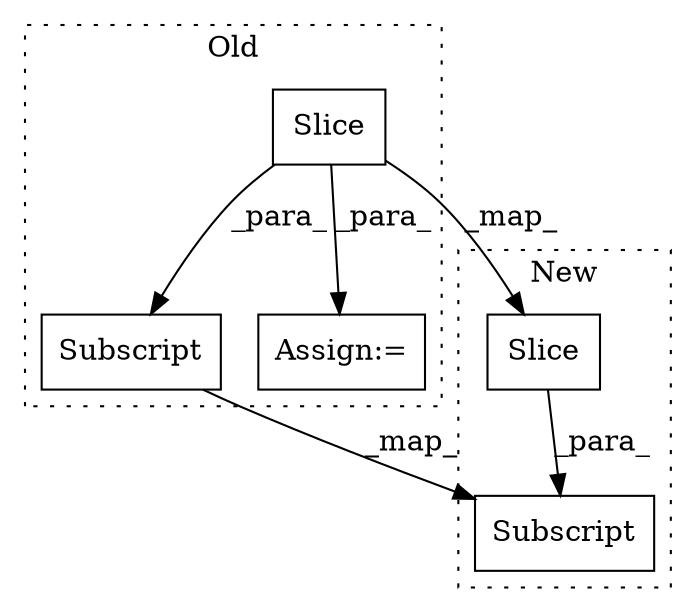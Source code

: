 digraph G {
subgraph cluster0 {
1 [label="Slice" a="80" s="1876" l="8" shape="box"];
3 [label="Subscript" a="63" s="1861,0" l="24,0" shape="box"];
5 [label="Assign:=" a="68" s="1858" l="3" shape="box"];
label = "Old";
style="dotted";
}
subgraph cluster1 {
2 [label="Slice" a="80" s="1854" l="1" shape="box"];
4 [label="Subscript" a="63" s="1833,0" l="30,0" shape="box"];
label = "New";
style="dotted";
}
1 -> 3 [label="_para_"];
1 -> 5 [label="_para_"];
1 -> 2 [label="_map_"];
2 -> 4 [label="_para_"];
3 -> 4 [label="_map_"];
}